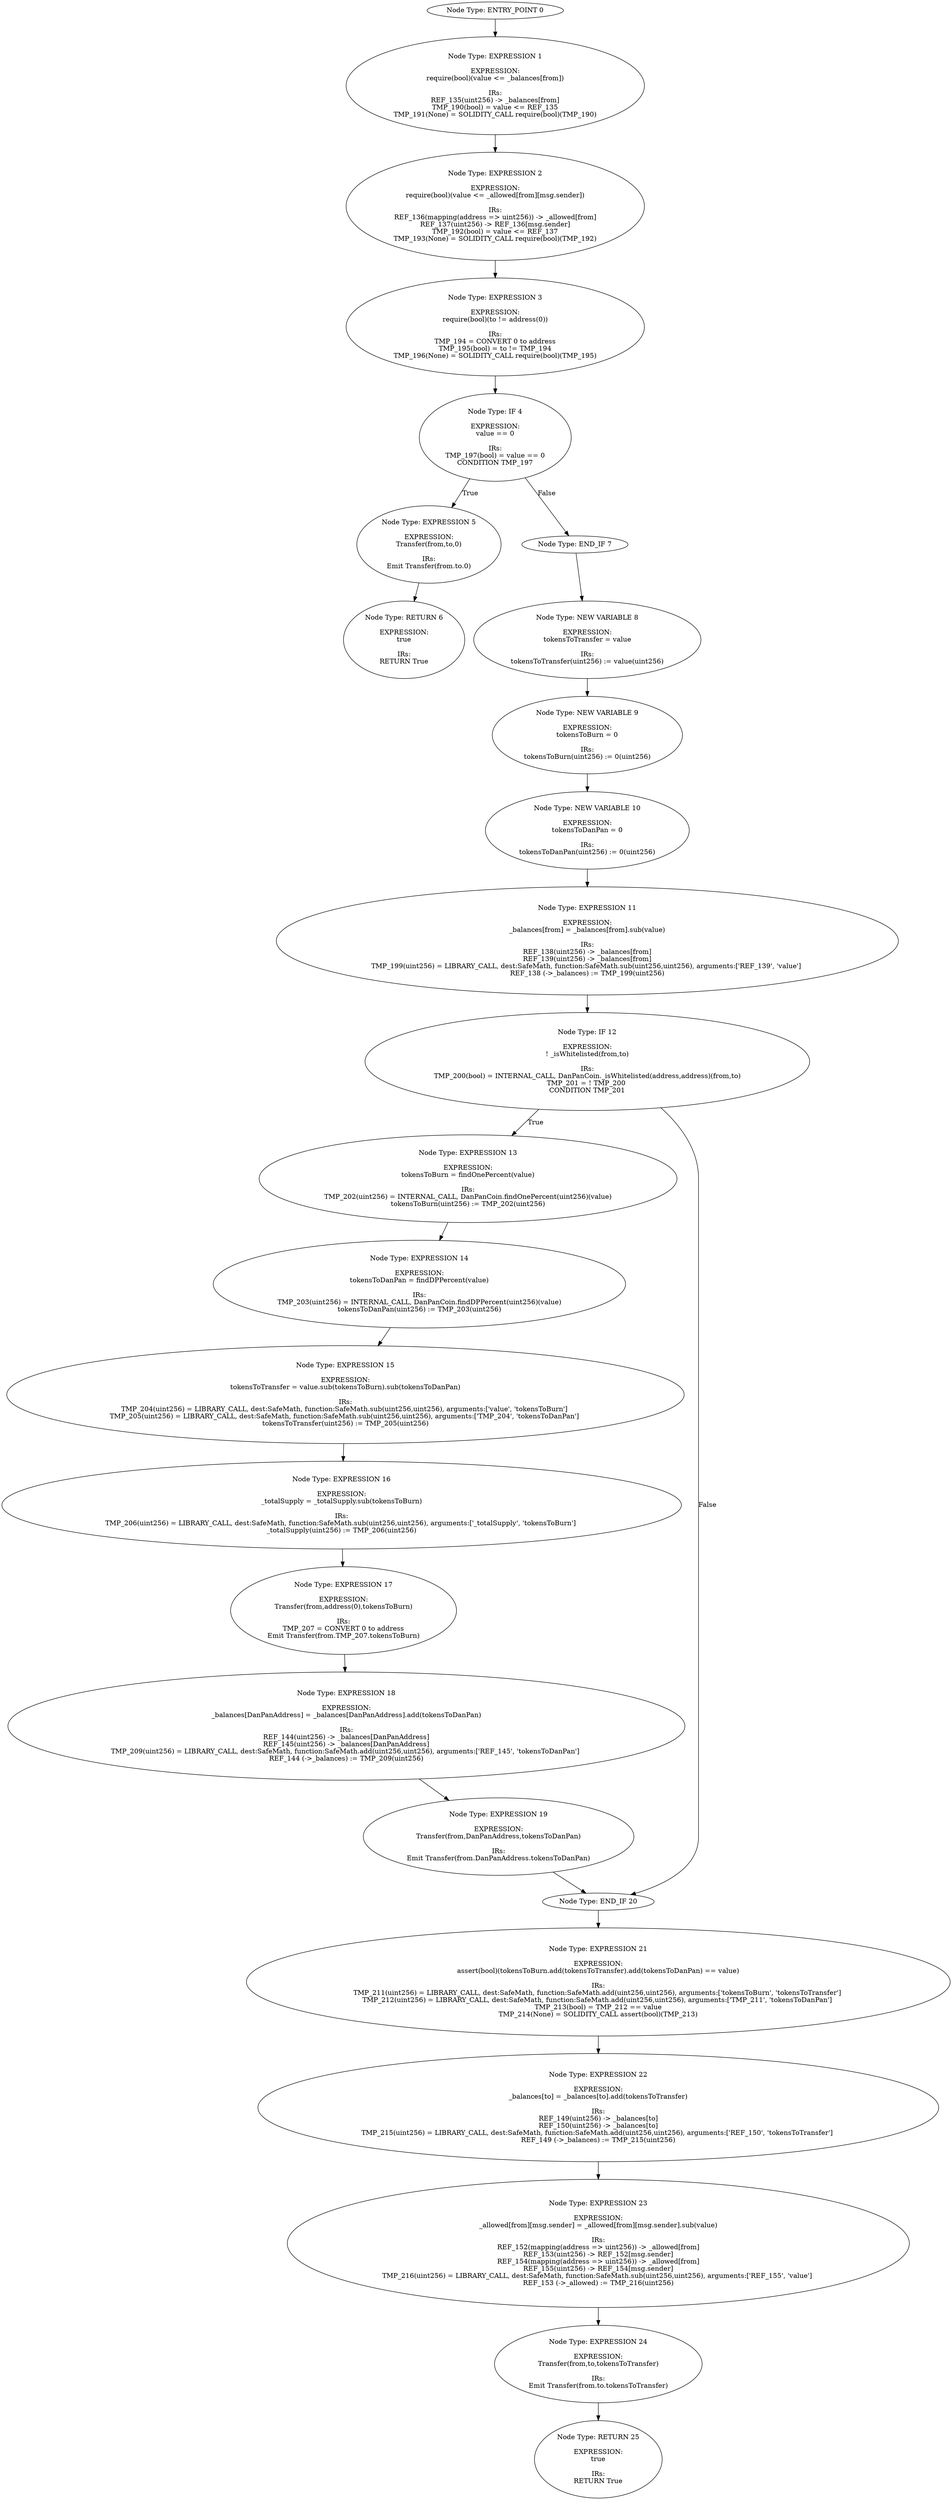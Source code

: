 digraph{
0[label="Node Type: ENTRY_POINT 0
"];
0->1;
1[label="Node Type: EXPRESSION 1

EXPRESSION:
require(bool)(value <= _balances[from])

IRs:
REF_135(uint256) -> _balances[from]
TMP_190(bool) = value <= REF_135
TMP_191(None) = SOLIDITY_CALL require(bool)(TMP_190)"];
1->2;
2[label="Node Type: EXPRESSION 2

EXPRESSION:
require(bool)(value <= _allowed[from][msg.sender])

IRs:
REF_136(mapping(address => uint256)) -> _allowed[from]
REF_137(uint256) -> REF_136[msg.sender]
TMP_192(bool) = value <= REF_137
TMP_193(None) = SOLIDITY_CALL require(bool)(TMP_192)"];
2->3;
3[label="Node Type: EXPRESSION 3

EXPRESSION:
require(bool)(to != address(0))

IRs:
TMP_194 = CONVERT 0 to address
TMP_195(bool) = to != TMP_194
TMP_196(None) = SOLIDITY_CALL require(bool)(TMP_195)"];
3->4;
4[label="Node Type: IF 4

EXPRESSION:
value == 0

IRs:
TMP_197(bool) = value == 0
CONDITION TMP_197"];
4->5[label="True"];
4->7[label="False"];
5[label="Node Type: EXPRESSION 5

EXPRESSION:
Transfer(from,to,0)

IRs:
Emit Transfer(from.to.0)"];
5->6;
6[label="Node Type: RETURN 6

EXPRESSION:
true

IRs:
RETURN True"];
7[label="Node Type: END_IF 7
"];
7->8;
8[label="Node Type: NEW VARIABLE 8

EXPRESSION:
tokensToTransfer = value

IRs:
tokensToTransfer(uint256) := value(uint256)"];
8->9;
9[label="Node Type: NEW VARIABLE 9

EXPRESSION:
tokensToBurn = 0

IRs:
tokensToBurn(uint256) := 0(uint256)"];
9->10;
10[label="Node Type: NEW VARIABLE 10

EXPRESSION:
tokensToDanPan = 0

IRs:
tokensToDanPan(uint256) := 0(uint256)"];
10->11;
11[label="Node Type: EXPRESSION 11

EXPRESSION:
_balances[from] = _balances[from].sub(value)

IRs:
REF_138(uint256) -> _balances[from]
REF_139(uint256) -> _balances[from]
TMP_199(uint256) = LIBRARY_CALL, dest:SafeMath, function:SafeMath.sub(uint256,uint256), arguments:['REF_139', 'value'] 
REF_138 (->_balances) := TMP_199(uint256)"];
11->12;
12[label="Node Type: IF 12

EXPRESSION:
! _isWhitelisted(from,to)

IRs:
TMP_200(bool) = INTERNAL_CALL, DanPanCoin._isWhitelisted(address,address)(from,to)
TMP_201 = ! TMP_200 
CONDITION TMP_201"];
12->13[label="True"];
12->20[label="False"];
13[label="Node Type: EXPRESSION 13

EXPRESSION:
tokensToBurn = findOnePercent(value)

IRs:
TMP_202(uint256) = INTERNAL_CALL, DanPanCoin.findOnePercent(uint256)(value)
tokensToBurn(uint256) := TMP_202(uint256)"];
13->14;
14[label="Node Type: EXPRESSION 14

EXPRESSION:
tokensToDanPan = findDPPercent(value)

IRs:
TMP_203(uint256) = INTERNAL_CALL, DanPanCoin.findDPPercent(uint256)(value)
tokensToDanPan(uint256) := TMP_203(uint256)"];
14->15;
15[label="Node Type: EXPRESSION 15

EXPRESSION:
tokensToTransfer = value.sub(tokensToBurn).sub(tokensToDanPan)

IRs:
TMP_204(uint256) = LIBRARY_CALL, dest:SafeMath, function:SafeMath.sub(uint256,uint256), arguments:['value', 'tokensToBurn'] 
TMP_205(uint256) = LIBRARY_CALL, dest:SafeMath, function:SafeMath.sub(uint256,uint256), arguments:['TMP_204', 'tokensToDanPan'] 
tokensToTransfer(uint256) := TMP_205(uint256)"];
15->16;
16[label="Node Type: EXPRESSION 16

EXPRESSION:
_totalSupply = _totalSupply.sub(tokensToBurn)

IRs:
TMP_206(uint256) = LIBRARY_CALL, dest:SafeMath, function:SafeMath.sub(uint256,uint256), arguments:['_totalSupply', 'tokensToBurn'] 
_totalSupply(uint256) := TMP_206(uint256)"];
16->17;
17[label="Node Type: EXPRESSION 17

EXPRESSION:
Transfer(from,address(0),tokensToBurn)

IRs:
TMP_207 = CONVERT 0 to address
Emit Transfer(from.TMP_207.tokensToBurn)"];
17->18;
18[label="Node Type: EXPRESSION 18

EXPRESSION:
_balances[DanPanAddress] = _balances[DanPanAddress].add(tokensToDanPan)

IRs:
REF_144(uint256) -> _balances[DanPanAddress]
REF_145(uint256) -> _balances[DanPanAddress]
TMP_209(uint256) = LIBRARY_CALL, dest:SafeMath, function:SafeMath.add(uint256,uint256), arguments:['REF_145', 'tokensToDanPan'] 
REF_144 (->_balances) := TMP_209(uint256)"];
18->19;
19[label="Node Type: EXPRESSION 19

EXPRESSION:
Transfer(from,DanPanAddress,tokensToDanPan)

IRs:
Emit Transfer(from.DanPanAddress.tokensToDanPan)"];
19->20;
20[label="Node Type: END_IF 20
"];
20->21;
21[label="Node Type: EXPRESSION 21

EXPRESSION:
assert(bool)(tokensToBurn.add(tokensToTransfer).add(tokensToDanPan) == value)

IRs:
TMP_211(uint256) = LIBRARY_CALL, dest:SafeMath, function:SafeMath.add(uint256,uint256), arguments:['tokensToBurn', 'tokensToTransfer'] 
TMP_212(uint256) = LIBRARY_CALL, dest:SafeMath, function:SafeMath.add(uint256,uint256), arguments:['TMP_211', 'tokensToDanPan'] 
TMP_213(bool) = TMP_212 == value
TMP_214(None) = SOLIDITY_CALL assert(bool)(TMP_213)"];
21->22;
22[label="Node Type: EXPRESSION 22

EXPRESSION:
_balances[to] = _balances[to].add(tokensToTransfer)

IRs:
REF_149(uint256) -> _balances[to]
REF_150(uint256) -> _balances[to]
TMP_215(uint256) = LIBRARY_CALL, dest:SafeMath, function:SafeMath.add(uint256,uint256), arguments:['REF_150', 'tokensToTransfer'] 
REF_149 (->_balances) := TMP_215(uint256)"];
22->23;
23[label="Node Type: EXPRESSION 23

EXPRESSION:
_allowed[from][msg.sender] = _allowed[from][msg.sender].sub(value)

IRs:
REF_152(mapping(address => uint256)) -> _allowed[from]
REF_153(uint256) -> REF_152[msg.sender]
REF_154(mapping(address => uint256)) -> _allowed[from]
REF_155(uint256) -> REF_154[msg.sender]
TMP_216(uint256) = LIBRARY_CALL, dest:SafeMath, function:SafeMath.sub(uint256,uint256), arguments:['REF_155', 'value'] 
REF_153 (->_allowed) := TMP_216(uint256)"];
23->24;
24[label="Node Type: EXPRESSION 24

EXPRESSION:
Transfer(from,to,tokensToTransfer)

IRs:
Emit Transfer(from.to.tokensToTransfer)"];
24->25;
25[label="Node Type: RETURN 25

EXPRESSION:
true

IRs:
RETURN True"];
}
